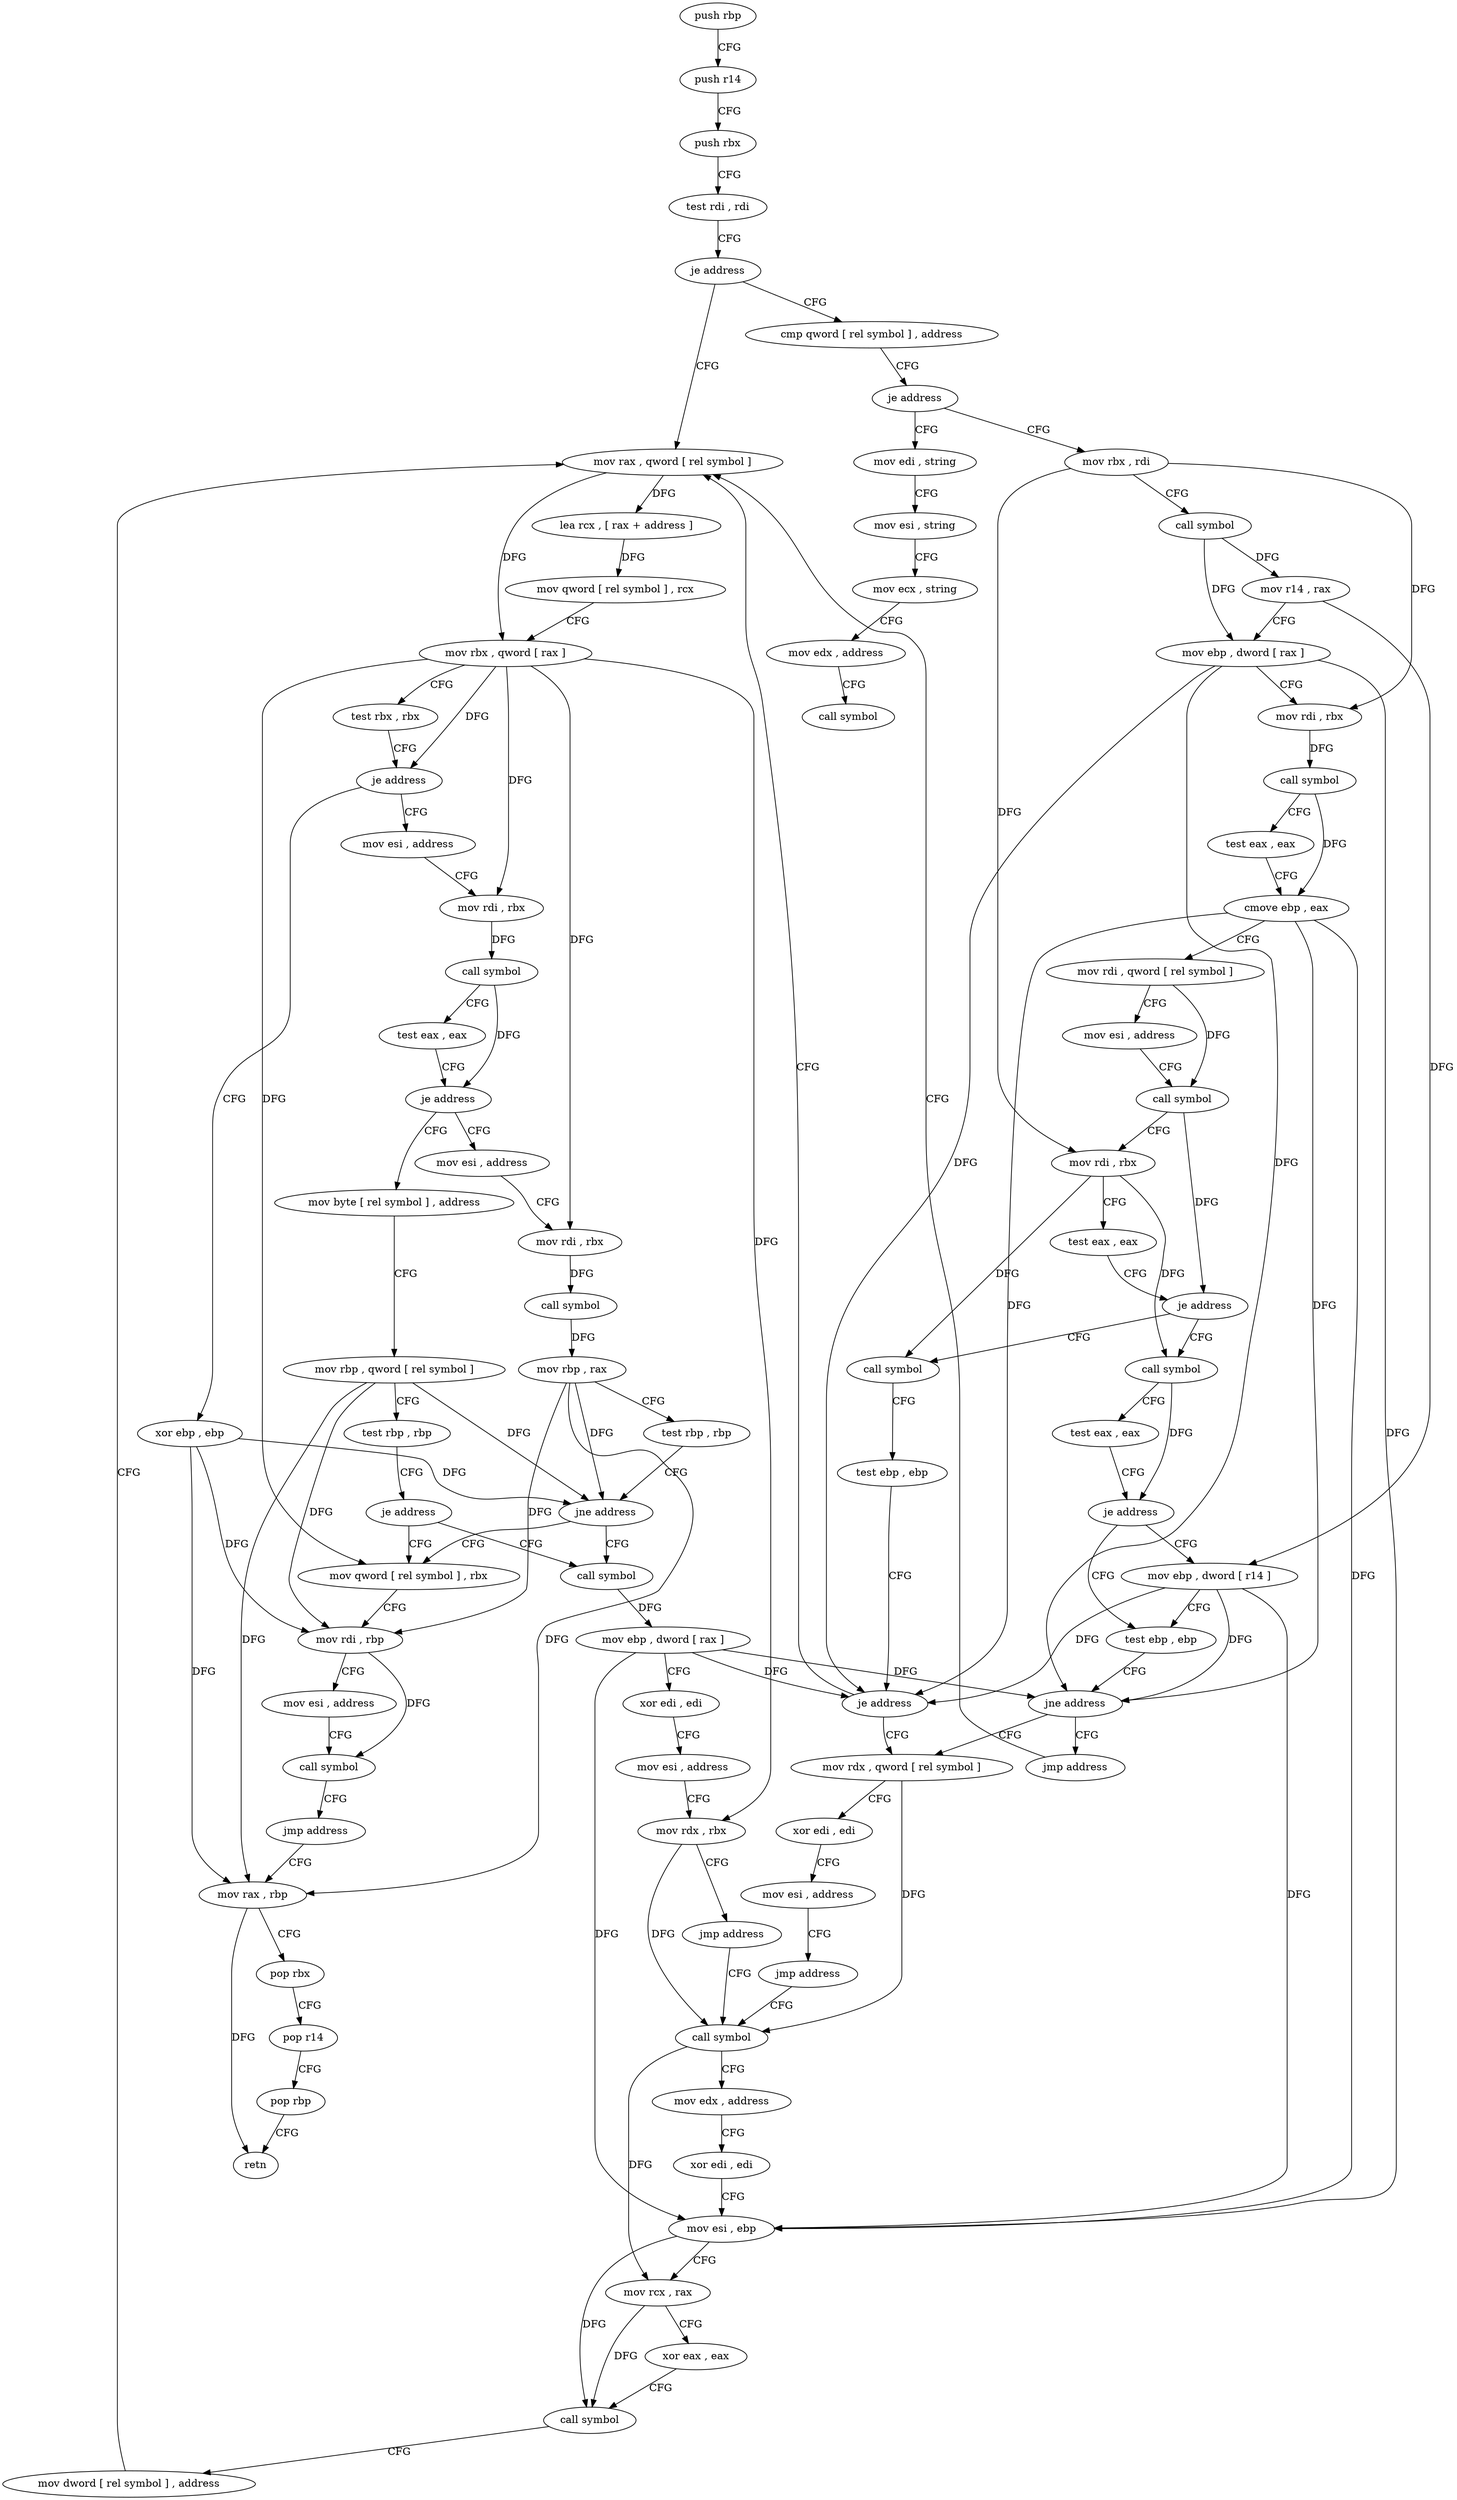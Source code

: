 digraph "func" {
"4202816" [label = "push rbp" ]
"4202817" [label = "push r14" ]
"4202819" [label = "push rbx" ]
"4202820" [label = "test rdi , rdi" ]
"4202823" [label = "je address" ]
"4202991" [label = "mov rax , qword [ rel symbol ]" ]
"4202829" [label = "cmp qword [ rel symbol ] , address" ]
"4202998" [label = "lea rcx , [ rax + address ]" ]
"4203002" [label = "mov qword [ rel symbol ] , rcx" ]
"4203009" [label = "mov rbx , qword [ rax ]" ]
"4203012" [label = "test rbx , rbx" ]
"4203015" [label = "je address" ]
"4203115" [label = "xor ebp , ebp" ]
"4203017" [label = "mov esi , address" ]
"4202837" [label = "je address" ]
"4202932" [label = "mov edi , string" ]
"4202839" [label = "mov rbx , rdi" ]
"4203117" [label = "mov rax , rbp" ]
"4203022" [label = "mov rdi , rbx" ]
"4203025" [label = "call symbol" ]
"4203030" [label = "test eax , eax" ]
"4203032" [label = "je address" ]
"4203074" [label = "mov byte [ rel symbol ] , address" ]
"4203034" [label = "mov esi , address" ]
"4202937" [label = "mov esi , string" ]
"4202942" [label = "mov ecx , string" ]
"4202947" [label = "mov edx , address" ]
"4202952" [label = "call symbol" ]
"4202842" [label = "call symbol" ]
"4202847" [label = "mov r14 , rax" ]
"4202850" [label = "mov ebp , dword [ rax ]" ]
"4202852" [label = "mov rdi , rbx" ]
"4202855" [label = "call symbol" ]
"4202860" [label = "test eax , eax" ]
"4202862" [label = "cmove ebp , eax" ]
"4202865" [label = "mov rdi , qword [ rel symbol ]" ]
"4202872" [label = "mov esi , address" ]
"4202877" [label = "call symbol" ]
"4202882" [label = "mov rdi , rbx" ]
"4202885" [label = "test eax , eax" ]
"4202887" [label = "je address" ]
"4202907" [label = "call symbol" ]
"4202889" [label = "call symbol" ]
"4203081" [label = "mov rbp , qword [ rel symbol ]" ]
"4203088" [label = "test rbp , rbp" ]
"4203091" [label = "je address" ]
"4203055" [label = "call symbol" ]
"4203093" [label = "mov qword [ rel symbol ] , rbx" ]
"4203039" [label = "mov rdi , rbx" ]
"4203042" [label = "call symbol" ]
"4203047" [label = "mov rbp , rax" ]
"4203050" [label = "test rbp , rbp" ]
"4203053" [label = "jne address" ]
"4202912" [label = "test ebp , ebp" ]
"4202914" [label = "je address" ]
"4202916" [label = "mov rdx , qword [ rel symbol ]" ]
"4202894" [label = "test eax , eax" ]
"4202896" [label = "je address" ]
"4202901" [label = "test ebp , ebp" ]
"4202898" [label = "mov ebp , dword [ r14 ]" ]
"4203060" [label = "mov ebp , dword [ rax ]" ]
"4203062" [label = "xor edi , edi" ]
"4203064" [label = "mov esi , address" ]
"4203069" [label = "mov rdx , rbx" ]
"4203072" [label = "jmp address" ]
"4202957" [label = "call symbol" ]
"4203100" [label = "mov rdi , rbp" ]
"4203103" [label = "mov esi , address" ]
"4203108" [label = "call symbol" ]
"4203113" [label = "jmp address" ]
"4202923" [label = "xor edi , edi" ]
"4202925" [label = "mov esi , address" ]
"4202930" [label = "jmp address" ]
"4202903" [label = "jne address" ]
"4202905" [label = "jmp address" ]
"4202962" [label = "mov edx , address" ]
"4202967" [label = "xor edi , edi" ]
"4202969" [label = "mov esi , ebp" ]
"4202971" [label = "mov rcx , rax" ]
"4202974" [label = "xor eax , eax" ]
"4202976" [label = "call symbol" ]
"4202981" [label = "mov dword [ rel symbol ] , address" ]
"4203120" [label = "pop rbx" ]
"4203121" [label = "pop r14" ]
"4203123" [label = "pop rbp" ]
"4203124" [label = "retn" ]
"4202816" -> "4202817" [ label = "CFG" ]
"4202817" -> "4202819" [ label = "CFG" ]
"4202819" -> "4202820" [ label = "CFG" ]
"4202820" -> "4202823" [ label = "CFG" ]
"4202823" -> "4202991" [ label = "CFG" ]
"4202823" -> "4202829" [ label = "CFG" ]
"4202991" -> "4202998" [ label = "DFG" ]
"4202991" -> "4203009" [ label = "DFG" ]
"4202829" -> "4202837" [ label = "CFG" ]
"4202998" -> "4203002" [ label = "DFG" ]
"4203002" -> "4203009" [ label = "CFG" ]
"4203009" -> "4203012" [ label = "CFG" ]
"4203009" -> "4203015" [ label = "DFG" ]
"4203009" -> "4203022" [ label = "DFG" ]
"4203009" -> "4203039" [ label = "DFG" ]
"4203009" -> "4203069" [ label = "DFG" ]
"4203009" -> "4203093" [ label = "DFG" ]
"4203012" -> "4203015" [ label = "CFG" ]
"4203015" -> "4203115" [ label = "CFG" ]
"4203015" -> "4203017" [ label = "CFG" ]
"4203115" -> "4203117" [ label = "DFG" ]
"4203115" -> "4203053" [ label = "DFG" ]
"4203115" -> "4203100" [ label = "DFG" ]
"4203017" -> "4203022" [ label = "CFG" ]
"4202837" -> "4202932" [ label = "CFG" ]
"4202837" -> "4202839" [ label = "CFG" ]
"4202932" -> "4202937" [ label = "CFG" ]
"4202839" -> "4202842" [ label = "CFG" ]
"4202839" -> "4202852" [ label = "DFG" ]
"4202839" -> "4202882" [ label = "DFG" ]
"4203117" -> "4203120" [ label = "CFG" ]
"4203117" -> "4203124" [ label = "DFG" ]
"4203022" -> "4203025" [ label = "DFG" ]
"4203025" -> "4203030" [ label = "CFG" ]
"4203025" -> "4203032" [ label = "DFG" ]
"4203030" -> "4203032" [ label = "CFG" ]
"4203032" -> "4203074" [ label = "CFG" ]
"4203032" -> "4203034" [ label = "CFG" ]
"4203074" -> "4203081" [ label = "CFG" ]
"4203034" -> "4203039" [ label = "CFG" ]
"4202937" -> "4202942" [ label = "CFG" ]
"4202942" -> "4202947" [ label = "CFG" ]
"4202947" -> "4202952" [ label = "CFG" ]
"4202842" -> "4202847" [ label = "DFG" ]
"4202842" -> "4202850" [ label = "DFG" ]
"4202847" -> "4202850" [ label = "CFG" ]
"4202847" -> "4202898" [ label = "DFG" ]
"4202850" -> "4202852" [ label = "CFG" ]
"4202850" -> "4202914" [ label = "DFG" ]
"4202850" -> "4202969" [ label = "DFG" ]
"4202850" -> "4202903" [ label = "DFG" ]
"4202852" -> "4202855" [ label = "DFG" ]
"4202855" -> "4202860" [ label = "CFG" ]
"4202855" -> "4202862" [ label = "DFG" ]
"4202860" -> "4202862" [ label = "CFG" ]
"4202862" -> "4202865" [ label = "CFG" ]
"4202862" -> "4202914" [ label = "DFG" ]
"4202862" -> "4202969" [ label = "DFG" ]
"4202862" -> "4202903" [ label = "DFG" ]
"4202865" -> "4202872" [ label = "CFG" ]
"4202865" -> "4202877" [ label = "DFG" ]
"4202872" -> "4202877" [ label = "CFG" ]
"4202877" -> "4202882" [ label = "CFG" ]
"4202877" -> "4202887" [ label = "DFG" ]
"4202882" -> "4202885" [ label = "CFG" ]
"4202882" -> "4202907" [ label = "DFG" ]
"4202882" -> "4202889" [ label = "DFG" ]
"4202885" -> "4202887" [ label = "CFG" ]
"4202887" -> "4202907" [ label = "CFG" ]
"4202887" -> "4202889" [ label = "CFG" ]
"4202907" -> "4202912" [ label = "CFG" ]
"4202889" -> "4202894" [ label = "CFG" ]
"4202889" -> "4202896" [ label = "DFG" ]
"4203081" -> "4203088" [ label = "CFG" ]
"4203081" -> "4203117" [ label = "DFG" ]
"4203081" -> "4203053" [ label = "DFG" ]
"4203081" -> "4203100" [ label = "DFG" ]
"4203088" -> "4203091" [ label = "CFG" ]
"4203091" -> "4203055" [ label = "CFG" ]
"4203091" -> "4203093" [ label = "CFG" ]
"4203055" -> "4203060" [ label = "DFG" ]
"4203093" -> "4203100" [ label = "CFG" ]
"4203039" -> "4203042" [ label = "DFG" ]
"4203042" -> "4203047" [ label = "DFG" ]
"4203047" -> "4203050" [ label = "CFG" ]
"4203047" -> "4203117" [ label = "DFG" ]
"4203047" -> "4203053" [ label = "DFG" ]
"4203047" -> "4203100" [ label = "DFG" ]
"4203050" -> "4203053" [ label = "CFG" ]
"4203053" -> "4203093" [ label = "CFG" ]
"4203053" -> "4203055" [ label = "CFG" ]
"4202912" -> "4202914" [ label = "CFG" ]
"4202914" -> "4202991" [ label = "CFG" ]
"4202914" -> "4202916" [ label = "CFG" ]
"4202916" -> "4202923" [ label = "CFG" ]
"4202916" -> "4202957" [ label = "DFG" ]
"4202894" -> "4202896" [ label = "CFG" ]
"4202896" -> "4202901" [ label = "CFG" ]
"4202896" -> "4202898" [ label = "CFG" ]
"4202901" -> "4202903" [ label = "CFG" ]
"4202898" -> "4202901" [ label = "CFG" ]
"4202898" -> "4202914" [ label = "DFG" ]
"4202898" -> "4202969" [ label = "DFG" ]
"4202898" -> "4202903" [ label = "DFG" ]
"4203060" -> "4203062" [ label = "CFG" ]
"4203060" -> "4202914" [ label = "DFG" ]
"4203060" -> "4202969" [ label = "DFG" ]
"4203060" -> "4202903" [ label = "DFG" ]
"4203062" -> "4203064" [ label = "CFG" ]
"4203064" -> "4203069" [ label = "CFG" ]
"4203069" -> "4203072" [ label = "CFG" ]
"4203069" -> "4202957" [ label = "DFG" ]
"4203072" -> "4202957" [ label = "CFG" ]
"4202957" -> "4202962" [ label = "CFG" ]
"4202957" -> "4202971" [ label = "DFG" ]
"4203100" -> "4203103" [ label = "CFG" ]
"4203100" -> "4203108" [ label = "DFG" ]
"4203103" -> "4203108" [ label = "CFG" ]
"4203108" -> "4203113" [ label = "CFG" ]
"4203113" -> "4203117" [ label = "CFG" ]
"4202923" -> "4202925" [ label = "CFG" ]
"4202925" -> "4202930" [ label = "CFG" ]
"4202930" -> "4202957" [ label = "CFG" ]
"4202903" -> "4202916" [ label = "CFG" ]
"4202903" -> "4202905" [ label = "CFG" ]
"4202905" -> "4202991" [ label = "CFG" ]
"4202962" -> "4202967" [ label = "CFG" ]
"4202967" -> "4202969" [ label = "CFG" ]
"4202969" -> "4202971" [ label = "CFG" ]
"4202969" -> "4202976" [ label = "DFG" ]
"4202971" -> "4202974" [ label = "CFG" ]
"4202971" -> "4202976" [ label = "DFG" ]
"4202974" -> "4202976" [ label = "CFG" ]
"4202976" -> "4202981" [ label = "CFG" ]
"4202981" -> "4202991" [ label = "CFG" ]
"4203120" -> "4203121" [ label = "CFG" ]
"4203121" -> "4203123" [ label = "CFG" ]
"4203123" -> "4203124" [ label = "CFG" ]
}
